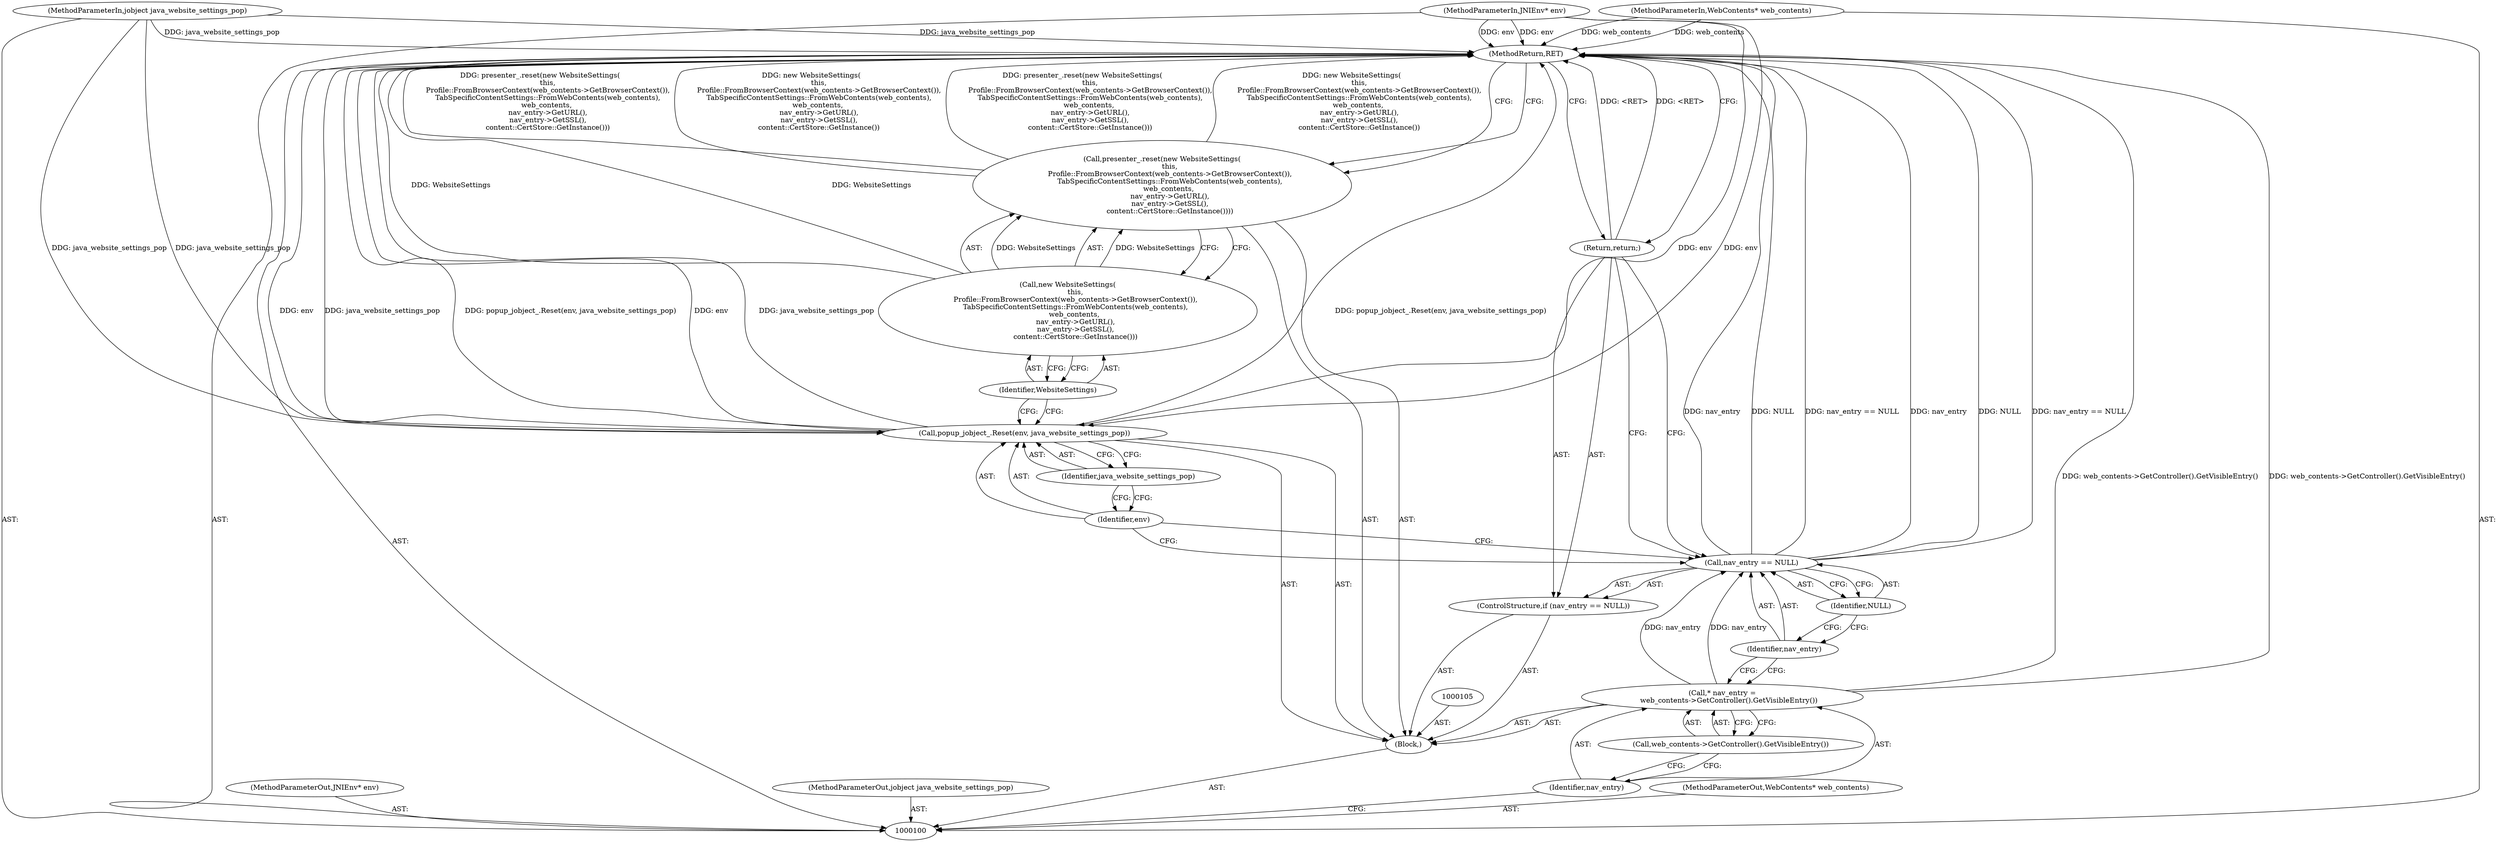 digraph "0_Chrome_f2cba0d13b3a6d76dedede66731e5ca253d3b2af" {
"1000120" [label="(MethodReturn,RET)"];
"1000114" [label="(Call,popup_jobject_.Reset(env, java_website_settings_pop))"];
"1000115" [label="(Identifier,env)"];
"1000116" [label="(Identifier,java_website_settings_pop)"];
"1000118" [label="(Call,new WebsiteSettings(\n       this,\n       Profile::FromBrowserContext(web_contents->GetBrowserContext()),\n       TabSpecificContentSettings::FromWebContents(web_contents),\n      web_contents,\n       nav_entry->GetURL(),\n       nav_entry->GetSSL(),\n       content::CertStore::GetInstance()))"];
"1000117" [label="(Call,presenter_.reset(new WebsiteSettings(\n       this,\n       Profile::FromBrowserContext(web_contents->GetBrowserContext()),\n       TabSpecificContentSettings::FromWebContents(web_contents),\n      web_contents,\n       nav_entry->GetURL(),\n       nav_entry->GetSSL(),\n       content::CertStore::GetInstance())))"];
"1000119" [label="(Identifier,WebsiteSettings)"];
"1000101" [label="(MethodParameterIn,JNIEnv* env)"];
"1000155" [label="(MethodParameterOut,JNIEnv* env)"];
"1000102" [label="(MethodParameterIn,jobject java_website_settings_pop)"];
"1000156" [label="(MethodParameterOut,jobject java_website_settings_pop)"];
"1000104" [label="(Block,)"];
"1000103" [label="(MethodParameterIn,WebContents* web_contents)"];
"1000157" [label="(MethodParameterOut,WebContents* web_contents)"];
"1000106" [label="(Call,* nav_entry =\n      web_contents->GetController().GetVisibleEntry())"];
"1000107" [label="(Identifier,nav_entry)"];
"1000108" [label="(Call,web_contents->GetController().GetVisibleEntry())"];
"1000112" [label="(Identifier,NULL)"];
"1000109" [label="(ControlStructure,if (nav_entry == NULL))"];
"1000110" [label="(Call,nav_entry == NULL)"];
"1000111" [label="(Identifier,nav_entry)"];
"1000113" [label="(Return,return;)"];
"1000120" -> "1000100"  [label="AST: "];
"1000120" -> "1000113"  [label="CFG: "];
"1000120" -> "1000117"  [label="CFG: "];
"1000117" -> "1000120"  [label="DDG: presenter_.reset(new WebsiteSettings(\n       this,\n       Profile::FromBrowserContext(web_contents->GetBrowserContext()),\n       TabSpecificContentSettings::FromWebContents(web_contents),\n      web_contents,\n       nav_entry->GetURL(),\n       nav_entry->GetSSL(),\n       content::CertStore::GetInstance()))"];
"1000117" -> "1000120"  [label="DDG: new WebsiteSettings(\n       this,\n       Profile::FromBrowserContext(web_contents->GetBrowserContext()),\n       TabSpecificContentSettings::FromWebContents(web_contents),\n      web_contents,\n       nav_entry->GetURL(),\n       nav_entry->GetSSL(),\n       content::CertStore::GetInstance())"];
"1000106" -> "1000120"  [label="DDG: web_contents->GetController().GetVisibleEntry()"];
"1000114" -> "1000120"  [label="DDG: popup_jobject_.Reset(env, java_website_settings_pop)"];
"1000114" -> "1000120"  [label="DDG: env"];
"1000114" -> "1000120"  [label="DDG: java_website_settings_pop"];
"1000103" -> "1000120"  [label="DDG: web_contents"];
"1000118" -> "1000120"  [label="DDG: WebsiteSettings"];
"1000102" -> "1000120"  [label="DDG: java_website_settings_pop"];
"1000110" -> "1000120"  [label="DDG: NULL"];
"1000110" -> "1000120"  [label="DDG: nav_entry == NULL"];
"1000110" -> "1000120"  [label="DDG: nav_entry"];
"1000101" -> "1000120"  [label="DDG: env"];
"1000113" -> "1000120"  [label="DDG: <RET>"];
"1000114" -> "1000104"  [label="AST: "];
"1000114" -> "1000116"  [label="CFG: "];
"1000115" -> "1000114"  [label="AST: "];
"1000116" -> "1000114"  [label="AST: "];
"1000119" -> "1000114"  [label="CFG: "];
"1000114" -> "1000120"  [label="DDG: popup_jobject_.Reset(env, java_website_settings_pop)"];
"1000114" -> "1000120"  [label="DDG: env"];
"1000114" -> "1000120"  [label="DDG: java_website_settings_pop"];
"1000101" -> "1000114"  [label="DDG: env"];
"1000102" -> "1000114"  [label="DDG: java_website_settings_pop"];
"1000115" -> "1000114"  [label="AST: "];
"1000115" -> "1000110"  [label="CFG: "];
"1000116" -> "1000115"  [label="CFG: "];
"1000116" -> "1000114"  [label="AST: "];
"1000116" -> "1000115"  [label="CFG: "];
"1000114" -> "1000116"  [label="CFG: "];
"1000118" -> "1000117"  [label="AST: "];
"1000118" -> "1000119"  [label="CFG: "];
"1000119" -> "1000118"  [label="AST: "];
"1000117" -> "1000118"  [label="CFG: "];
"1000118" -> "1000120"  [label="DDG: WebsiteSettings"];
"1000118" -> "1000117"  [label="DDG: WebsiteSettings"];
"1000117" -> "1000104"  [label="AST: "];
"1000117" -> "1000118"  [label="CFG: "];
"1000118" -> "1000117"  [label="AST: "];
"1000120" -> "1000117"  [label="CFG: "];
"1000117" -> "1000120"  [label="DDG: presenter_.reset(new WebsiteSettings(\n       this,\n       Profile::FromBrowserContext(web_contents->GetBrowserContext()),\n       TabSpecificContentSettings::FromWebContents(web_contents),\n      web_contents,\n       nav_entry->GetURL(),\n       nav_entry->GetSSL(),\n       content::CertStore::GetInstance()))"];
"1000117" -> "1000120"  [label="DDG: new WebsiteSettings(\n       this,\n       Profile::FromBrowserContext(web_contents->GetBrowserContext()),\n       TabSpecificContentSettings::FromWebContents(web_contents),\n      web_contents,\n       nav_entry->GetURL(),\n       nav_entry->GetSSL(),\n       content::CertStore::GetInstance())"];
"1000118" -> "1000117"  [label="DDG: WebsiteSettings"];
"1000119" -> "1000118"  [label="AST: "];
"1000119" -> "1000114"  [label="CFG: "];
"1000118" -> "1000119"  [label="CFG: "];
"1000101" -> "1000100"  [label="AST: "];
"1000101" -> "1000120"  [label="DDG: env"];
"1000101" -> "1000114"  [label="DDG: env"];
"1000155" -> "1000100"  [label="AST: "];
"1000102" -> "1000100"  [label="AST: "];
"1000102" -> "1000120"  [label="DDG: java_website_settings_pop"];
"1000102" -> "1000114"  [label="DDG: java_website_settings_pop"];
"1000156" -> "1000100"  [label="AST: "];
"1000104" -> "1000100"  [label="AST: "];
"1000105" -> "1000104"  [label="AST: "];
"1000106" -> "1000104"  [label="AST: "];
"1000109" -> "1000104"  [label="AST: "];
"1000114" -> "1000104"  [label="AST: "];
"1000117" -> "1000104"  [label="AST: "];
"1000103" -> "1000100"  [label="AST: "];
"1000103" -> "1000120"  [label="DDG: web_contents"];
"1000157" -> "1000100"  [label="AST: "];
"1000106" -> "1000104"  [label="AST: "];
"1000106" -> "1000108"  [label="CFG: "];
"1000107" -> "1000106"  [label="AST: "];
"1000108" -> "1000106"  [label="AST: "];
"1000111" -> "1000106"  [label="CFG: "];
"1000106" -> "1000120"  [label="DDG: web_contents->GetController().GetVisibleEntry()"];
"1000106" -> "1000110"  [label="DDG: nav_entry"];
"1000107" -> "1000106"  [label="AST: "];
"1000107" -> "1000100"  [label="CFG: "];
"1000108" -> "1000107"  [label="CFG: "];
"1000108" -> "1000106"  [label="AST: "];
"1000108" -> "1000107"  [label="CFG: "];
"1000106" -> "1000108"  [label="CFG: "];
"1000112" -> "1000110"  [label="AST: "];
"1000112" -> "1000111"  [label="CFG: "];
"1000110" -> "1000112"  [label="CFG: "];
"1000109" -> "1000104"  [label="AST: "];
"1000110" -> "1000109"  [label="AST: "];
"1000113" -> "1000109"  [label="AST: "];
"1000110" -> "1000109"  [label="AST: "];
"1000110" -> "1000112"  [label="CFG: "];
"1000111" -> "1000110"  [label="AST: "];
"1000112" -> "1000110"  [label="AST: "];
"1000113" -> "1000110"  [label="CFG: "];
"1000115" -> "1000110"  [label="CFG: "];
"1000110" -> "1000120"  [label="DDG: NULL"];
"1000110" -> "1000120"  [label="DDG: nav_entry == NULL"];
"1000110" -> "1000120"  [label="DDG: nav_entry"];
"1000106" -> "1000110"  [label="DDG: nav_entry"];
"1000111" -> "1000110"  [label="AST: "];
"1000111" -> "1000106"  [label="CFG: "];
"1000112" -> "1000111"  [label="CFG: "];
"1000113" -> "1000109"  [label="AST: "];
"1000113" -> "1000110"  [label="CFG: "];
"1000120" -> "1000113"  [label="CFG: "];
"1000113" -> "1000120"  [label="DDG: <RET>"];
}
